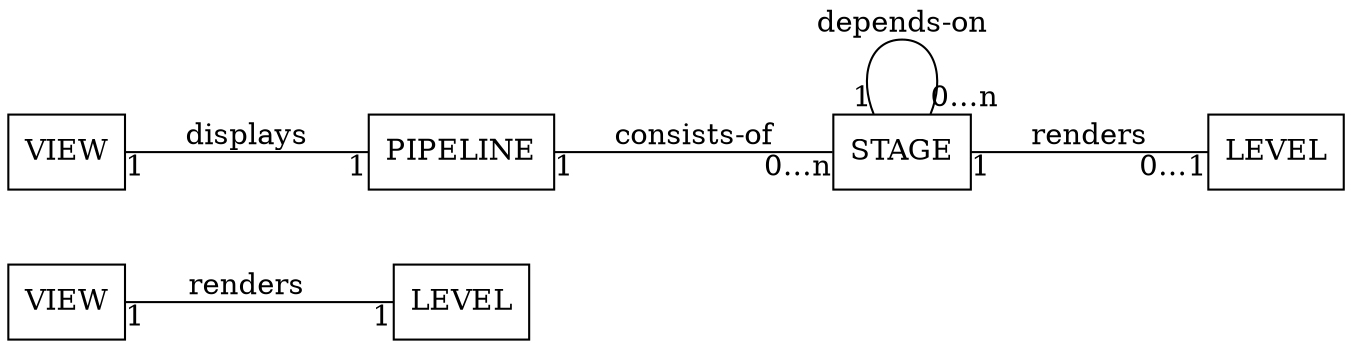 graph
{
	node [shape=box];
	rankdir = LR;
	nodesep = 0.5;
	ranksep = 0.8;
	
	LEVEL_standalone [label="LEVEL"];
	VIEW_standalone [label="VIEW"];
	VIEW_standalone -- LEVEL_standalone [label="renders", taillabel="1", headlabel="1"];
	
	PIPELINE;
	STAGE;
	LEVEL;
	VIEW;
	
	STAGE -- LEVEL [label="renders", taillabel="1", headlabel="0…1"];
	
	PIPELINE -- STAGE [label="consists-of", taillabel="1", headlabel="0…n"];
	
	STAGE -- STAGE [label="depends-on", taillabel="1", headlabel="0…n"];
	
	VIEW -- PIPELINE [label="displays", taillabel="1", headlabel="1"];
}